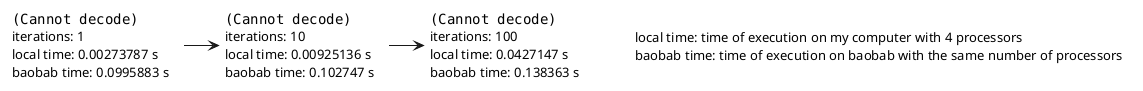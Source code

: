 @startuml

<style>
note {
    backgroundcolor white
    linecolor transparent
}
</style>
note as title
    local time: time of execution on my computer with 4 processors
    baobab time: time of execution on baobab with the same number of processors
end note
note as im0
    <img:/home/darcy/Documents/parallelism/heastSeq/img_0001.png>
    iterations: 1
    local time: 0.00273787 s
    baobab time: 0.0995883 s
end note

note as im1
    <img:/home/darcy/Documents/parallelism/heastSeq/img_0010.png>
    iterations: 10
    local time: 0.00925136 s
    baobab time: 0.102747 s
end note

note as im2
    <img:/home/darcy/Documents/parallelism/heastSeq/img_0100.png>
    iterations: 100
    local time: 0.0427147 s
    baobab time: 0.138363 s
end note

im0 -> im1
im1 -> im2
@enduml